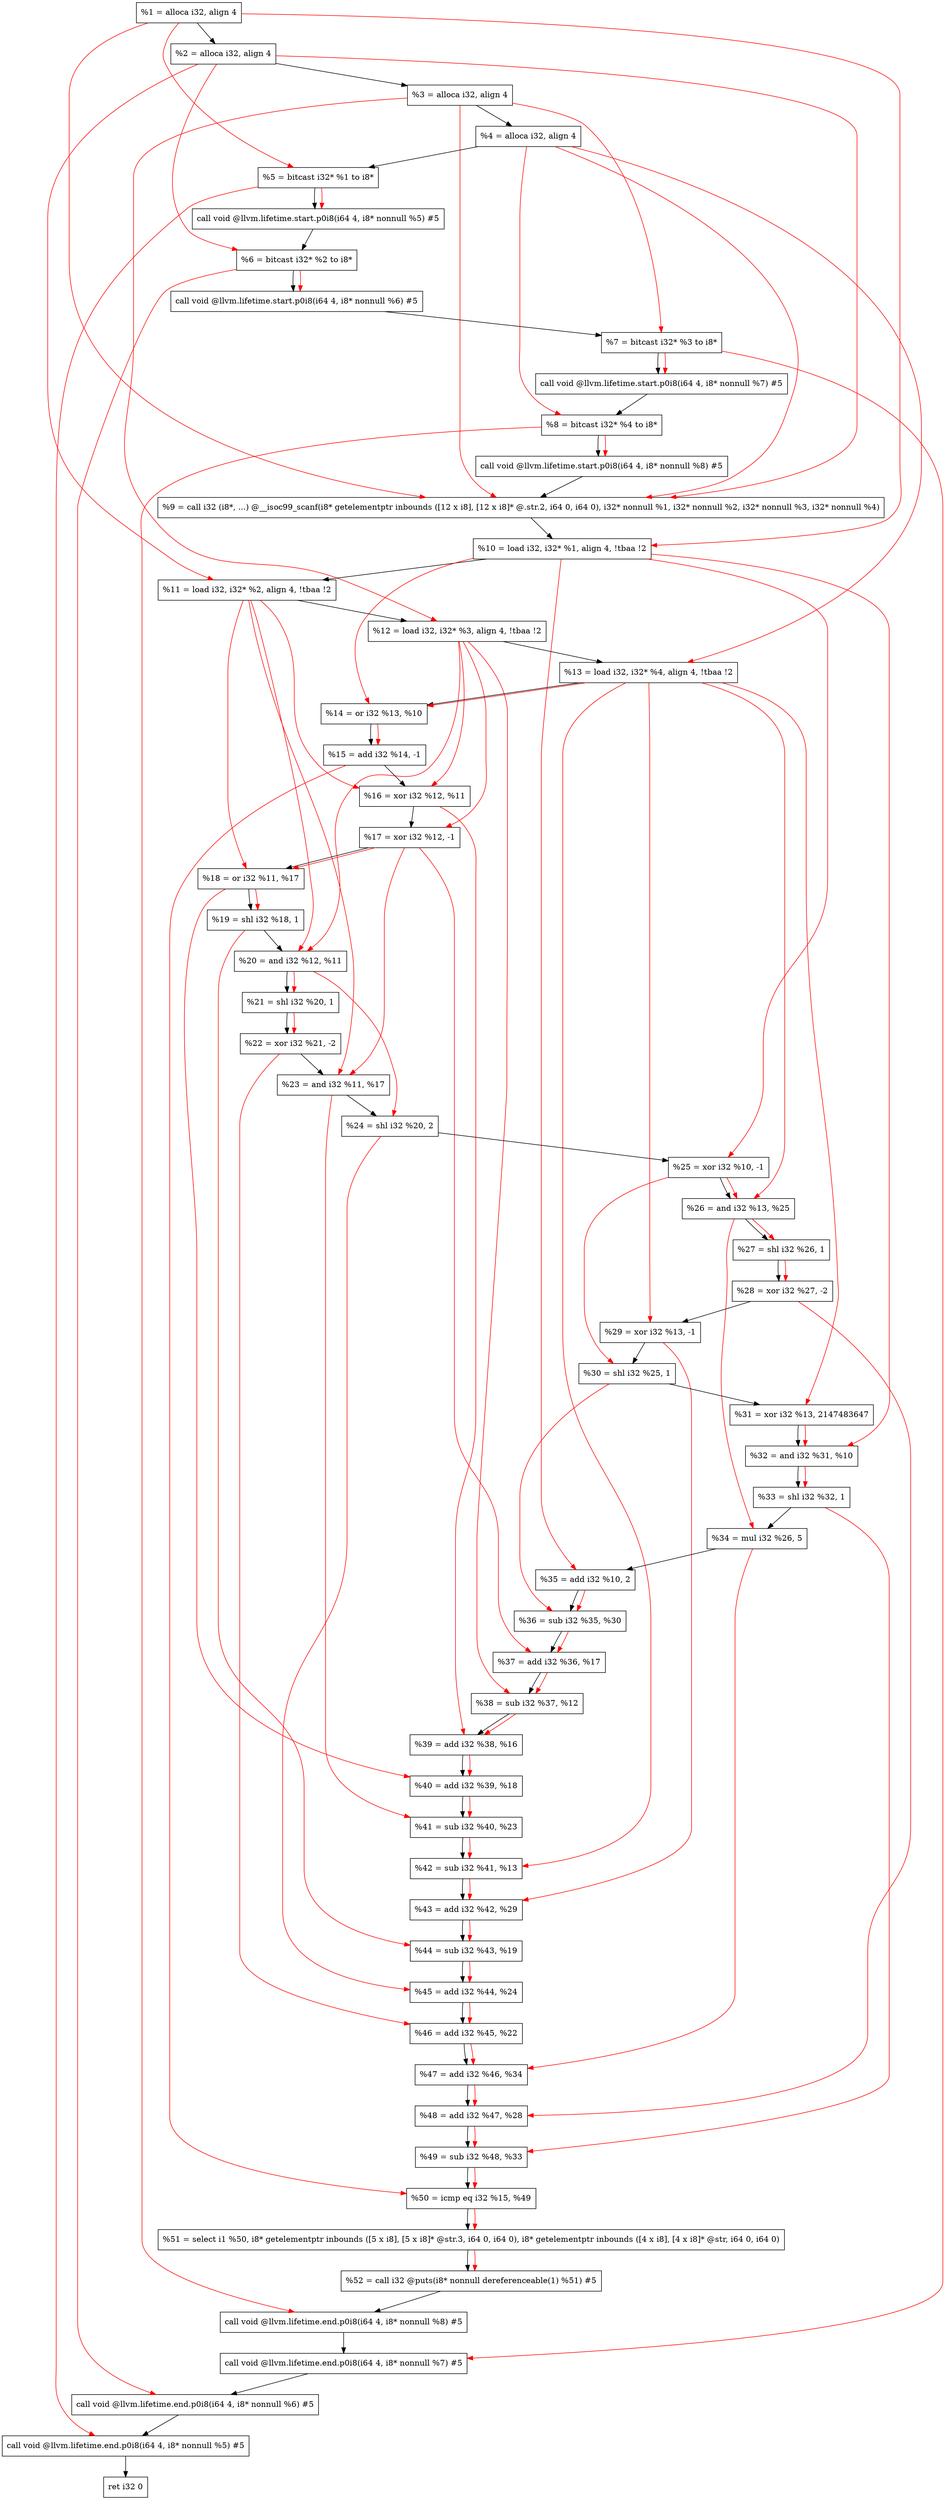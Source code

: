 digraph "DFG for'main' function" {
	Node0x122ba18[shape=record, label="  %1 = alloca i32, align 4"];
	Node0x122ba98[shape=record, label="  %2 = alloca i32, align 4"];
	Node0x122bb28[shape=record, label="  %3 = alloca i32, align 4"];
	Node0x122bb88[shape=record, label="  %4 = alloca i32, align 4"];
	Node0x122bc38[shape=record, label="  %5 = bitcast i32* %1 to i8*"];
	Node0x122c068[shape=record, label="  call void @llvm.lifetime.start.p0i8(i64 4, i8* nonnull %5) #5"];
	Node0x122c148[shape=record, label="  %6 = bitcast i32* %2 to i8*"];
	Node0x122c248[shape=record, label="  call void @llvm.lifetime.start.p0i8(i64 4, i8* nonnull %6) #5"];
	Node0x122c308[shape=record, label="  %7 = bitcast i32* %3 to i8*"];
	Node0x122c3b8[shape=record, label="  call void @llvm.lifetime.start.p0i8(i64 4, i8* nonnull %7) #5"];
	Node0x122c478[shape=record, label="  %8 = bitcast i32* %4 to i8*"];
	Node0x122c528[shape=record, label="  call void @llvm.lifetime.start.p0i8(i64 4, i8* nonnull %8) #5"];
	Node0x1226ac0[shape=record, label="  %9 = call i32 (i8*, ...) @__isoc99_scanf(i8* getelementptr inbounds ([12 x i8], [12 x i8]* @.str.2, i64 0, i64 0), i32* nonnull %1, i32* nonnull %2, i32* nonnull %3, i32* nonnull %4)"];
	Node0x122c728[shape=record, label="  %10 = load i32, i32* %1, align 4, !tbaa !2"];
	Node0x122d698[shape=record, label="  %11 = load i32, i32* %2, align 4, !tbaa !2"];
	Node0x122dd08[shape=record, label="  %12 = load i32, i32* %3, align 4, !tbaa !2"];
	Node0x122dd68[shape=record, label="  %13 = load i32, i32* %4, align 4, !tbaa !2"];
	Node0x122dde0[shape=record, label="  %14 = or i32 %13, %10"];
	Node0x122de50[shape=record, label="  %15 = add i32 %14, -1"];
	Node0x122dec0[shape=record, label="  %16 = xor i32 %12, %11"];
	Node0x122df30[shape=record, label="  %17 = xor i32 %12, -1"];
	Node0x122dfa0[shape=record, label="  %18 = or i32 %11, %17"];
	Node0x122e010[shape=record, label="  %19 = shl i32 %18, 1"];
	Node0x122e080[shape=record, label="  %20 = and i32 %12, %11"];
	Node0x122e0f0[shape=record, label="  %21 = shl i32 %20, 1"];
	Node0x122e160[shape=record, label="  %22 = xor i32 %21, -2"];
	Node0x122e1d0[shape=record, label="  %23 = and i32 %11, %17"];
	Node0x122e240[shape=record, label="  %24 = shl i32 %20, 2"];
	Node0x122e2b0[shape=record, label="  %25 = xor i32 %10, -1"];
	Node0x122e320[shape=record, label="  %26 = and i32 %13, %25"];
	Node0x122e390[shape=record, label="  %27 = shl i32 %26, 1"];
	Node0x122e400[shape=record, label="  %28 = xor i32 %27, -2"];
	Node0x122e470[shape=record, label="  %29 = xor i32 %13, -1"];
	Node0x122e4e0[shape=record, label="  %30 = shl i32 %25, 1"];
	Node0x122e550[shape=record, label="  %31 = xor i32 %13, 2147483647"];
	Node0x122e5c0[shape=record, label="  %32 = and i32 %31, %10"];
	Node0x122e630[shape=record, label="  %33 = shl i32 %32, 1"];
	Node0x122e6a0[shape=record, label="  %34 = mul i32 %26, 5"];
	Node0x122e710[shape=record, label="  %35 = add i32 %10, 2"];
	Node0x122e780[shape=record, label="  %36 = sub i32 %35, %30"];
	Node0x122e7f0[shape=record, label="  %37 = add i32 %36, %17"];
	Node0x122e860[shape=record, label="  %38 = sub i32 %37, %12"];
	Node0x122e8d0[shape=record, label="  %39 = add i32 %38, %16"];
	Node0x122e940[shape=record, label="  %40 = add i32 %39, %18"];
	Node0x122e9b0[shape=record, label="  %41 = sub i32 %40, %23"];
	Node0x122ea20[shape=record, label="  %42 = sub i32 %41, %13"];
	Node0x122ea90[shape=record, label="  %43 = add i32 %42, %29"];
	Node0x122eb00[shape=record, label="  %44 = sub i32 %43, %19"];
	Node0x122eb70[shape=record, label="  %45 = add i32 %44, %24"];
	Node0x122ebe0[shape=record, label="  %46 = add i32 %45, %22"];
	Node0x122ec50[shape=record, label="  %47 = add i32 %46, %34"];
	Node0x122ecc0[shape=record, label="  %48 = add i32 %47, %28"];
	Node0x122ed30[shape=record, label="  %49 = sub i32 %48, %33"];
	Node0x122eda0[shape=record, label="  %50 = icmp eq i32 %15, %49"];
	Node0x11cb8b8[shape=record, label="  %51 = select i1 %50, i8* getelementptr inbounds ([5 x i8], [5 x i8]* @str.3, i64 0, i64 0), i8* getelementptr inbounds ([4 x i8], [4 x i8]* @str, i64 0, i64 0)"];
	Node0x122ee30[shape=record, label="  %52 = call i32 @puts(i8* nonnull dereferenceable(1) %51) #5"];
	Node0x122f0d8[shape=record, label="  call void @llvm.lifetime.end.p0i8(i64 4, i8* nonnull %8) #5"];
	Node0x122f238[shape=record, label="  call void @llvm.lifetime.end.p0i8(i64 4, i8* nonnull %7) #5"];
	Node0x122f348[shape=record, label="  call void @llvm.lifetime.end.p0i8(i64 4, i8* nonnull %6) #5"];
	Node0x122f458[shape=record, label="  call void @llvm.lifetime.end.p0i8(i64 4, i8* nonnull %5) #5"];
	Node0x122f518[shape=record, label="  ret i32 0"];
	Node0x122ba18 -> Node0x122ba98;
	Node0x122ba98 -> Node0x122bb28;
	Node0x122bb28 -> Node0x122bb88;
	Node0x122bb88 -> Node0x122bc38;
	Node0x122bc38 -> Node0x122c068;
	Node0x122c068 -> Node0x122c148;
	Node0x122c148 -> Node0x122c248;
	Node0x122c248 -> Node0x122c308;
	Node0x122c308 -> Node0x122c3b8;
	Node0x122c3b8 -> Node0x122c478;
	Node0x122c478 -> Node0x122c528;
	Node0x122c528 -> Node0x1226ac0;
	Node0x1226ac0 -> Node0x122c728;
	Node0x122c728 -> Node0x122d698;
	Node0x122d698 -> Node0x122dd08;
	Node0x122dd08 -> Node0x122dd68;
	Node0x122dd68 -> Node0x122dde0;
	Node0x122dde0 -> Node0x122de50;
	Node0x122de50 -> Node0x122dec0;
	Node0x122dec0 -> Node0x122df30;
	Node0x122df30 -> Node0x122dfa0;
	Node0x122dfa0 -> Node0x122e010;
	Node0x122e010 -> Node0x122e080;
	Node0x122e080 -> Node0x122e0f0;
	Node0x122e0f0 -> Node0x122e160;
	Node0x122e160 -> Node0x122e1d0;
	Node0x122e1d0 -> Node0x122e240;
	Node0x122e240 -> Node0x122e2b0;
	Node0x122e2b0 -> Node0x122e320;
	Node0x122e320 -> Node0x122e390;
	Node0x122e390 -> Node0x122e400;
	Node0x122e400 -> Node0x122e470;
	Node0x122e470 -> Node0x122e4e0;
	Node0x122e4e0 -> Node0x122e550;
	Node0x122e550 -> Node0x122e5c0;
	Node0x122e5c0 -> Node0x122e630;
	Node0x122e630 -> Node0x122e6a0;
	Node0x122e6a0 -> Node0x122e710;
	Node0x122e710 -> Node0x122e780;
	Node0x122e780 -> Node0x122e7f0;
	Node0x122e7f0 -> Node0x122e860;
	Node0x122e860 -> Node0x122e8d0;
	Node0x122e8d0 -> Node0x122e940;
	Node0x122e940 -> Node0x122e9b0;
	Node0x122e9b0 -> Node0x122ea20;
	Node0x122ea20 -> Node0x122ea90;
	Node0x122ea90 -> Node0x122eb00;
	Node0x122eb00 -> Node0x122eb70;
	Node0x122eb70 -> Node0x122ebe0;
	Node0x122ebe0 -> Node0x122ec50;
	Node0x122ec50 -> Node0x122ecc0;
	Node0x122ecc0 -> Node0x122ed30;
	Node0x122ed30 -> Node0x122eda0;
	Node0x122eda0 -> Node0x11cb8b8;
	Node0x11cb8b8 -> Node0x122ee30;
	Node0x122ee30 -> Node0x122f0d8;
	Node0x122f0d8 -> Node0x122f238;
	Node0x122f238 -> Node0x122f348;
	Node0x122f348 -> Node0x122f458;
	Node0x122f458 -> Node0x122f518;
edge [color=red]
	Node0x122ba18 -> Node0x122bc38;
	Node0x122bc38 -> Node0x122c068;
	Node0x122ba98 -> Node0x122c148;
	Node0x122c148 -> Node0x122c248;
	Node0x122bb28 -> Node0x122c308;
	Node0x122c308 -> Node0x122c3b8;
	Node0x122bb88 -> Node0x122c478;
	Node0x122c478 -> Node0x122c528;
	Node0x122ba18 -> Node0x1226ac0;
	Node0x122ba98 -> Node0x1226ac0;
	Node0x122bb28 -> Node0x1226ac0;
	Node0x122bb88 -> Node0x1226ac0;
	Node0x122ba18 -> Node0x122c728;
	Node0x122ba98 -> Node0x122d698;
	Node0x122bb28 -> Node0x122dd08;
	Node0x122bb88 -> Node0x122dd68;
	Node0x122dd68 -> Node0x122dde0;
	Node0x122c728 -> Node0x122dde0;
	Node0x122dde0 -> Node0x122de50;
	Node0x122dd08 -> Node0x122dec0;
	Node0x122d698 -> Node0x122dec0;
	Node0x122dd08 -> Node0x122df30;
	Node0x122d698 -> Node0x122dfa0;
	Node0x122df30 -> Node0x122dfa0;
	Node0x122dfa0 -> Node0x122e010;
	Node0x122dd08 -> Node0x122e080;
	Node0x122d698 -> Node0x122e080;
	Node0x122e080 -> Node0x122e0f0;
	Node0x122e0f0 -> Node0x122e160;
	Node0x122d698 -> Node0x122e1d0;
	Node0x122df30 -> Node0x122e1d0;
	Node0x122e080 -> Node0x122e240;
	Node0x122c728 -> Node0x122e2b0;
	Node0x122dd68 -> Node0x122e320;
	Node0x122e2b0 -> Node0x122e320;
	Node0x122e320 -> Node0x122e390;
	Node0x122e390 -> Node0x122e400;
	Node0x122dd68 -> Node0x122e470;
	Node0x122e2b0 -> Node0x122e4e0;
	Node0x122dd68 -> Node0x122e550;
	Node0x122e550 -> Node0x122e5c0;
	Node0x122c728 -> Node0x122e5c0;
	Node0x122e5c0 -> Node0x122e630;
	Node0x122e320 -> Node0x122e6a0;
	Node0x122c728 -> Node0x122e710;
	Node0x122e710 -> Node0x122e780;
	Node0x122e4e0 -> Node0x122e780;
	Node0x122e780 -> Node0x122e7f0;
	Node0x122df30 -> Node0x122e7f0;
	Node0x122e7f0 -> Node0x122e860;
	Node0x122dd08 -> Node0x122e860;
	Node0x122e860 -> Node0x122e8d0;
	Node0x122dec0 -> Node0x122e8d0;
	Node0x122e8d0 -> Node0x122e940;
	Node0x122dfa0 -> Node0x122e940;
	Node0x122e940 -> Node0x122e9b0;
	Node0x122e1d0 -> Node0x122e9b0;
	Node0x122e9b0 -> Node0x122ea20;
	Node0x122dd68 -> Node0x122ea20;
	Node0x122ea20 -> Node0x122ea90;
	Node0x122e470 -> Node0x122ea90;
	Node0x122ea90 -> Node0x122eb00;
	Node0x122e010 -> Node0x122eb00;
	Node0x122eb00 -> Node0x122eb70;
	Node0x122e240 -> Node0x122eb70;
	Node0x122eb70 -> Node0x122ebe0;
	Node0x122e160 -> Node0x122ebe0;
	Node0x122ebe0 -> Node0x122ec50;
	Node0x122e6a0 -> Node0x122ec50;
	Node0x122ec50 -> Node0x122ecc0;
	Node0x122e400 -> Node0x122ecc0;
	Node0x122ecc0 -> Node0x122ed30;
	Node0x122e630 -> Node0x122ed30;
	Node0x122de50 -> Node0x122eda0;
	Node0x122ed30 -> Node0x122eda0;
	Node0x122eda0 -> Node0x11cb8b8;
	Node0x11cb8b8 -> Node0x122ee30;
	Node0x122c478 -> Node0x122f0d8;
	Node0x122c308 -> Node0x122f238;
	Node0x122c148 -> Node0x122f348;
	Node0x122bc38 -> Node0x122f458;
}
